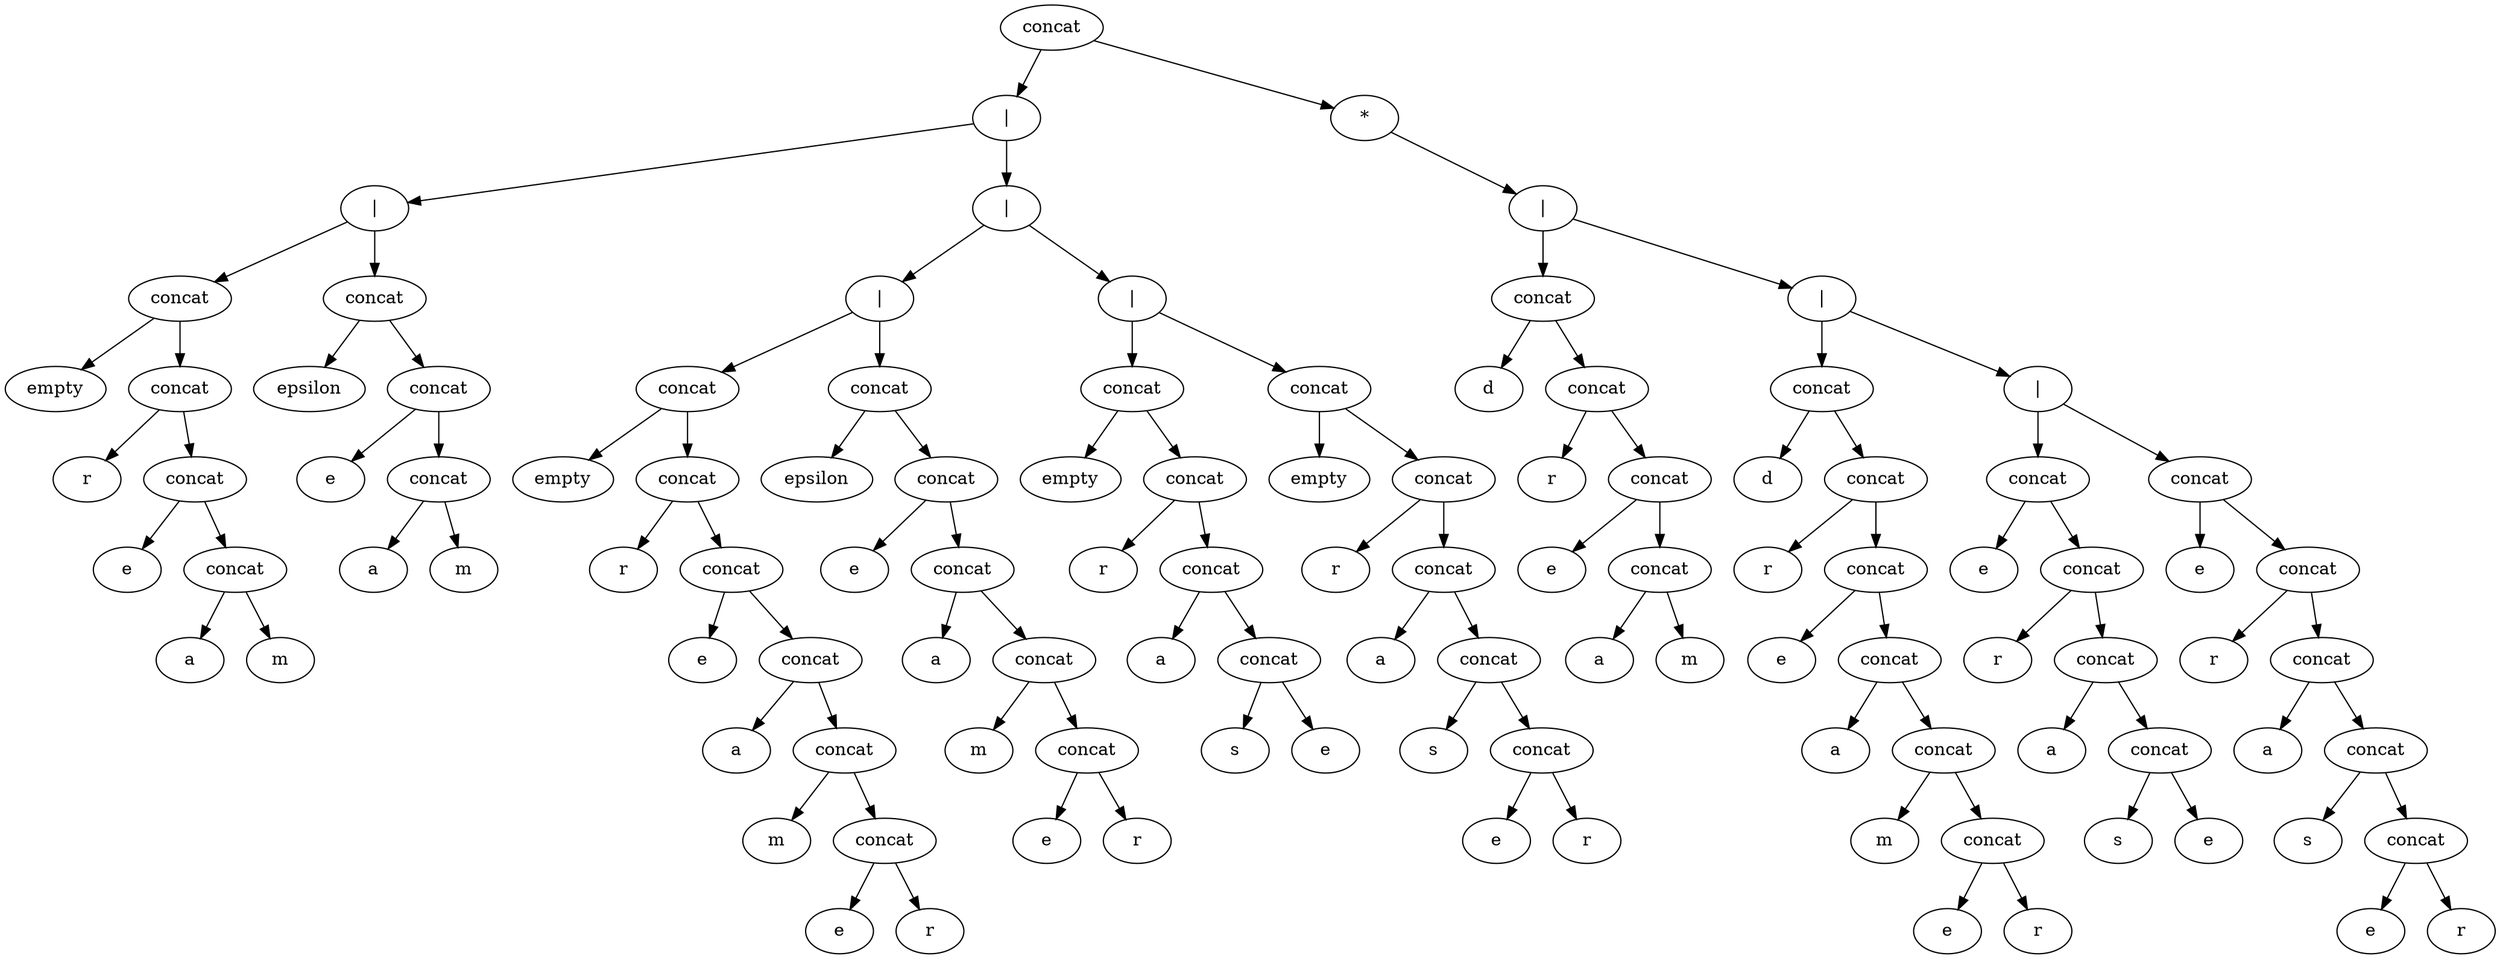 digraph G {
  aowikmmhuevlzwkirqjxdwigqfgbxv [label="concat"];
  aowikmmhuevlzwkirqjxdwigqfgbxv -> fjrgaixufxxilrwnpywryftxicnwqb;
  fjrgaixufxxilrwnpywryftxicnwqb [label="|"];
  fjrgaixufxxilrwnpywryftxicnwqb -> vmaatbnpcyzdoobpydmlmhotimxpsg;
  vmaatbnpcyzdoobpydmlmhotimxpsg [label="|"];
  vmaatbnpcyzdoobpydmlmhotimxpsg -> oghbfhqatencdrvgliaqrqbvqpgszb;
  oghbfhqatencdrvgliaqrqbvqpgszb [label="concat"];
  oghbfhqatencdrvgliaqrqbvqpgszb -> ckwosfwiekpfqpuwzqpcsxhjqjckao;
  ckwosfwiekpfqpuwzqpcsxhjqjckao [label="empty"];
  oghbfhqatencdrvgliaqrqbvqpgszb -> fgflefkdbfxmubsspeywwesblgshzo;
  fgflefkdbfxmubsspeywwesblgshzo [label="concat"];
  fgflefkdbfxmubsspeywwesblgshzo -> rpcjklkgnlydpdnghpbtkwydopguil;
  rpcjklkgnlydpdnghpbtkwydopguil [label="r"];
  fgflefkdbfxmubsspeywwesblgshzo -> ddjpigkgodxrvgyvopjpjpqqvauite;
  ddjpigkgodxrvgyvopjpjpqqvauite [label="concat"];
  ddjpigkgodxrvgyvopjpjpqqvauite -> szmxenzniylfvdtqaayulqbjdhtewk;
  szmxenzniylfvdtqaayulqbjdhtewk [label="e"];
  ddjpigkgodxrvgyvopjpjpqqvauite -> sqzcrnfgainadfftvmxaiapuicdetl;
  sqzcrnfgainadfftvmxaiapuicdetl [label="concat"];
  sqzcrnfgainadfftvmxaiapuicdetl -> rdcmuonmtqwprxsyxrmclbohliuwke;
  rdcmuonmtqwprxsyxrmclbohliuwke [label="a"];
  sqzcrnfgainadfftvmxaiapuicdetl -> qwgkxbypjyvucywgeajewswknaofau;
  qwgkxbypjyvucywgeajewswknaofau [label="m"];
  vmaatbnpcyzdoobpydmlmhotimxpsg -> uccjunwriqwovswgbdguoydwrqosii;
  uccjunwriqwovswgbdguoydwrqosii [label="concat"];
  uccjunwriqwovswgbdguoydwrqosii -> ydvicgihdqigqkdgtoqbrkbzripryu;
  ydvicgihdqigqkdgtoqbrkbzripryu [label="epsilon"];
  uccjunwriqwovswgbdguoydwrqosii -> cugevrkhhgvjurocbfvhbhfpktydkh;
  cugevrkhhgvjurocbfvhbhfpktydkh [label="concat"];
  cugevrkhhgvjurocbfvhbhfpktydkh -> unfztylvnbhojdqcnmbenjfbkenspy;
  unfztylvnbhojdqcnmbenjfbkenspy [label="e"];
  cugevrkhhgvjurocbfvhbhfpktydkh -> htscdzqtoulttmpgjavvyqxnnnwqlb;
  htscdzqtoulttmpgjavvyqxnnnwqlb [label="concat"];
  htscdzqtoulttmpgjavvyqxnnnwqlb -> fiektkvtwtiyvaphehqxcikkjqdypy;
  fiektkvtwtiyvaphehqxcikkjqdypy [label="a"];
  htscdzqtoulttmpgjavvyqxnnnwqlb -> xniellogwutxyslyfmkbwutfmdndqm;
  xniellogwutxyslyfmkbwutfmdndqm [label="m"];
  fjrgaixufxxilrwnpywryftxicnwqb -> gioyyuzswxpxmyzhiyrsocjpfjtqgu;
  gioyyuzswxpxmyzhiyrsocjpfjtqgu [label="|"];
  gioyyuzswxpxmyzhiyrsocjpfjtqgu -> leknecokwxwxgwuejkkoeimexqgynj;
  leknecokwxwxgwuejkkoeimexqgynj [label="|"];
  leknecokwxwxgwuejkkoeimexqgynj -> nxzmitfverqexyuuegsjhtcknkcfjn;
  nxzmitfverqexyuuegsjhtcknkcfjn [label="concat"];
  nxzmitfverqexyuuegsjhtcknkcfjn -> teycyxfusvoroaspdzgdmaurcvgcqn;
  teycyxfusvoroaspdzgdmaurcvgcqn [label="empty"];
  nxzmitfverqexyuuegsjhtcknkcfjn -> zmbsfgocinfwtnhazsaselhathnyni;
  zmbsfgocinfwtnhazsaselhathnyni [label="concat"];
  zmbsfgocinfwtnhazsaselhathnyni -> wnxnyqlfmoxtxorbwvysjlrhpgzidq;
  wnxnyqlfmoxtxorbwvysjlrhpgzidq [label="r"];
  zmbsfgocinfwtnhazsaselhathnyni -> rqhbadbfwegkpecbrmelqzuupgkzsu;
  rqhbadbfwegkpecbrmelqzuupgkzsu [label="concat"];
  rqhbadbfwegkpecbrmelqzuupgkzsu -> etkeulyxyxijcrfhiafvotztjkgijp;
  etkeulyxyxijcrfhiafvotztjkgijp [label="e"];
  rqhbadbfwegkpecbrmelqzuupgkzsu -> yzwpaganjdlonooivntoejfbdpszlm;
  yzwpaganjdlonooivntoejfbdpszlm [label="concat"];
  yzwpaganjdlonooivntoejfbdpszlm -> gavneoxpbxkswluepiorkcykzqyyiz;
  gavneoxpbxkswluepiorkcykzqyyiz [label="a"];
  yzwpaganjdlonooivntoejfbdpszlm -> cbwbxpzbvhcasrnztfbeqowbtqwopg;
  cbwbxpzbvhcasrnztfbeqowbtqwopg [label="concat"];
  cbwbxpzbvhcasrnztfbeqowbtqwopg -> aetscrymyyukbjwlohmyarnflikomf;
  aetscrymyyukbjwlohmyarnflikomf [label="m"];
  cbwbxpzbvhcasrnztfbeqowbtqwopg -> tihabsfonbgmccstbgfmsuuxumbpds;
  tihabsfonbgmccstbgfmsuuxumbpds [label="concat"];
  tihabsfonbgmccstbgfmsuuxumbpds -> yunxdkkpwylaiokuipmhwddhxkjlco;
  yunxdkkpwylaiokuipmhwddhxkjlco [label="e"];
  tihabsfonbgmccstbgfmsuuxumbpds -> nspuemhryeudhqtksydiylscvevpwn;
  nspuemhryeudhqtksydiylscvevpwn [label="r"];
  leknecokwxwxgwuejkkoeimexqgynj -> bzzyhgysalfkoqejolnexzooiukcbw;
  bzzyhgysalfkoqejolnexzooiukcbw [label="concat"];
  bzzyhgysalfkoqejolnexzooiukcbw -> rnfsjlzjvlpaiurxquypdyrfyukiqc;
  rnfsjlzjvlpaiurxquypdyrfyukiqc [label="epsilon"];
  bzzyhgysalfkoqejolnexzooiukcbw -> kfqjfhguecrjglalcviygdeouryaet;
  kfqjfhguecrjglalcviygdeouryaet [label="concat"];
  kfqjfhguecrjglalcviygdeouryaet -> rywykumhmljrxyjncfhtnttpwhjhhn;
  rywykumhmljrxyjncfhtnttpwhjhhn [label="e"];
  kfqjfhguecrjglalcviygdeouryaet -> zselzcfhehlzkfegbblvbhpjevekmi;
  zselzcfhehlzkfegbblvbhpjevekmi [label="concat"];
  zselzcfhehlzkfegbblvbhpjevekmi -> npomdjdmkoybycspsolpaujitmahez;
  npomdjdmkoybycspsolpaujitmahez [label="a"];
  zselzcfhehlzkfegbblvbhpjevekmi -> chlvptdmxcspzjlumthppqxwhzseab;
  chlvptdmxcspzjlumthppqxwhzseab [label="concat"];
  chlvptdmxcspzjlumthppqxwhzseab -> rtxlyjmzwsiuuzhtmhnhjyzxrrnqkw;
  rtxlyjmzwsiuuzhtmhnhjyzxrrnqkw [label="m"];
  chlvptdmxcspzjlumthppqxwhzseab -> gtpooiccqmxcyrqodkhyjqszgawyip;
  gtpooiccqmxcyrqodkhyjqszgawyip [label="concat"];
  gtpooiccqmxcyrqodkhyjqszgawyip -> lvkpeuzrinygrhbjtzzumbecwrbjoe;
  lvkpeuzrinygrhbjtzzumbecwrbjoe [label="e"];
  gtpooiccqmxcyrqodkhyjqszgawyip -> xsiyzrmyulqfvlwzzzxswrjzgcxdsv;
  xsiyzrmyulqfvlwzzzxswrjzgcxdsv [label="r"];
  gioyyuzswxpxmyzhiyrsocjpfjtqgu -> rrnfkcvxwxdgdwxsifchhmkggjtyif;
  rrnfkcvxwxdgdwxsifchhmkggjtyif [label="|"];
  rrnfkcvxwxdgdwxsifchhmkggjtyif -> agglujdznmyshlhuigysdkkqpgfsju;
  agglujdznmyshlhuigysdkkqpgfsju [label="concat"];
  agglujdznmyshlhuigysdkkqpgfsju -> tmytynpqchrgyhjvbawxqnrgxcupiz;
  tmytynpqchrgyhjvbawxqnrgxcupiz [label="empty"];
  agglujdznmyshlhuigysdkkqpgfsju -> cwzggrkpygyxpbjteubkmubypxjuex;
  cwzggrkpygyxpbjteubkmubypxjuex [label="concat"];
  cwzggrkpygyxpbjteubkmubypxjuex -> ifrxrmuqjfmxxosesexyacoesebozc;
  ifrxrmuqjfmxxosesexyacoesebozc [label="r"];
  cwzggrkpygyxpbjteubkmubypxjuex -> dhhkshyfehcepfdvbooecchrzottki;
  dhhkshyfehcepfdvbooecchrzottki [label="concat"];
  dhhkshyfehcepfdvbooecchrzottki -> hxzymmdpbkcjzaahxbgjazcrjalphv;
  hxzymmdpbkcjzaahxbgjazcrjalphv [label="a"];
  dhhkshyfehcepfdvbooecchrzottki -> whzumltyxcpmbbzzfcvxioasddwyad;
  whzumltyxcpmbbzzfcvxioasddwyad [label="concat"];
  whzumltyxcpmbbzzfcvxioasddwyad -> zhwncficwhgpywuycoewsimrygloks;
  zhwncficwhgpywuycoewsimrygloks [label="s"];
  whzumltyxcpmbbzzfcvxioasddwyad -> qvcmpkynuupypierlwxrguxcaxlbpf;
  qvcmpkynuupypierlwxrguxcaxlbpf [label="e"];
  rrnfkcvxwxdgdwxsifchhmkggjtyif -> atwwurnrbnwydzqiqmlwogqrpvtmup;
  atwwurnrbnwydzqiqmlwogqrpvtmup [label="concat"];
  atwwurnrbnwydzqiqmlwogqrpvtmup -> kqixlullcazklvgrwwjajouzwrmlhb;
  kqixlullcazklvgrwwjajouzwrmlhb [label="empty"];
  atwwurnrbnwydzqiqmlwogqrpvtmup -> ksexgugzxycejyxlsqohvlemkfkmmp;
  ksexgugzxycejyxlsqohvlemkfkmmp [label="concat"];
  ksexgugzxycejyxlsqohvlemkfkmmp -> thpblnnoizfhlvegehmidnntlemwav;
  thpblnnoizfhlvegehmidnntlemwav [label="r"];
  ksexgugzxycejyxlsqohvlemkfkmmp -> dmynfnvqgvwlgepjsxfclhvyapddyr;
  dmynfnvqgvwlgepjsxfclhvyapddyr [label="concat"];
  dmynfnvqgvwlgepjsxfclhvyapddyr -> yfovmddquycbnykewybpmdlxycymgm;
  yfovmddquycbnykewybpmdlxycymgm [label="a"];
  dmynfnvqgvwlgepjsxfclhvyapddyr -> jnoerztqerdbvvwwapfshddevvxtod;
  jnoerztqerdbvvwwapfshddevvxtod [label="concat"];
  jnoerztqerdbvvwwapfshddevvxtod -> yghcybxnpisfesxhudyqbuywfygmax;
  yghcybxnpisfesxhudyqbuywfygmax [label="s"];
  jnoerztqerdbvvwwapfshddevvxtod -> ptvzndztsfjakmyuwmnvmfgsruoiay;
  ptvzndztsfjakmyuwmnvmfgsruoiay [label="concat"];
  ptvzndztsfjakmyuwmnvmfgsruoiay -> nrrwhxesiuwprcvcwwyzmekrwptgqc;
  nrrwhxesiuwprcvcwwyzmekrwptgqc [label="e"];
  ptvzndztsfjakmyuwmnvmfgsruoiay -> jmixrvtxwkvjneluxsbzsyqkpiingp;
  jmixrvtxwkvjneluxsbzsyqkpiingp [label="r"];
  aowikmmhuevlzwkirqjxdwigqfgbxv -> pbenizvostrggahzatzswfaekblhos;
  pbenizvostrggahzatzswfaekblhos [label="*"];
  pbenizvostrggahzatzswfaekblhos -> fcpcaxnnpzpvwvrrqsyhdakvwjtcok;
  fcpcaxnnpzpvwvrrqsyhdakvwjtcok [label="|"];
  fcpcaxnnpzpvwvrrqsyhdakvwjtcok -> mopzjrlaphfgujpygspyyourglbwnp;
  mopzjrlaphfgujpygspyyourglbwnp [label="concat"];
  mopzjrlaphfgujpygspyyourglbwnp -> rxqvzxbtyhtpgbdxyntkbqvzhgbjqj;
  rxqvzxbtyhtpgbdxyntkbqvzhgbjqj [label="d"];
  mopzjrlaphfgujpygspyyourglbwnp -> lcjpxoubbffbmoaepiulunbcoztvgh;
  lcjpxoubbffbmoaepiulunbcoztvgh [label="concat"];
  lcjpxoubbffbmoaepiulunbcoztvgh -> gguoiqemtpujfltyxnitaelhhcgril;
  gguoiqemtpujfltyxnitaelhhcgril [label="r"];
  lcjpxoubbffbmoaepiulunbcoztvgh -> zfxswfykmtnuhdaqryofeahtogkmnb;
  zfxswfykmtnuhdaqryofeahtogkmnb [label="concat"];
  zfxswfykmtnuhdaqryofeahtogkmnb -> czdnrcrpaftourikywqrkunytkrqmj;
  czdnrcrpaftourikywqrkunytkrqmj [label="e"];
  zfxswfykmtnuhdaqryofeahtogkmnb -> mnuoshrfblabwkiahtphbrwxdbbyri;
  mnuoshrfblabwkiahtphbrwxdbbyri [label="concat"];
  mnuoshrfblabwkiahtphbrwxdbbyri -> zzcjocwzkodrqxbvqivwypvmgpmmib;
  zzcjocwzkodrqxbvqivwypvmgpmmib [label="a"];
  mnuoshrfblabwkiahtphbrwxdbbyri -> tlkspbphyhqraubxwdrtopmolrujmu;
  tlkspbphyhqraubxwdrtopmolrujmu [label="m"];
  fcpcaxnnpzpvwvrrqsyhdakvwjtcok -> gcsrcyndgrdwtklczgrcaopybgpjwu;
  gcsrcyndgrdwtklczgrcaopybgpjwu [label="|"];
  gcsrcyndgrdwtklczgrcaopybgpjwu -> lpwoqtiotwxwhydyspjwbelwcpxnlg;
  lpwoqtiotwxwhydyspjwbelwcpxnlg [label="concat"];
  lpwoqtiotwxwhydyspjwbelwcpxnlg -> vmfsulcfaxihoxobtutnrvpvrefvpp;
  vmfsulcfaxihoxobtutnrvpvrefvpp [label="d"];
  lpwoqtiotwxwhydyspjwbelwcpxnlg -> xvqiaxzgppppqnaeblwwggosmvgspt;
  xvqiaxzgppppqnaeblwwggosmvgspt [label="concat"];
  xvqiaxzgppppqnaeblwwggosmvgspt -> tmijkfupnorkzibducygspqvjkhdko;
  tmijkfupnorkzibducygspqvjkhdko [label="r"];
  xvqiaxzgppppqnaeblwwggosmvgspt -> pfwefbhlbxgzdsxvnmubozbvdlgyve;
  pfwefbhlbxgzdsxvnmubozbvdlgyve [label="concat"];
  pfwefbhlbxgzdsxvnmubozbvdlgyve -> ymsianfmkomblwifojtfcolhoxvqma;
  ymsianfmkomblwifojtfcolhoxvqma [label="e"];
  pfwefbhlbxgzdsxvnmubozbvdlgyve -> uqrupwrqmmofkmdnanxtzffcmgjmer;
  uqrupwrqmmofkmdnanxtzffcmgjmer [label="concat"];
  uqrupwrqmmofkmdnanxtzffcmgjmer -> jcfwzqwzmewnyiqkptmoembztmqval;
  jcfwzqwzmewnyiqkptmoembztmqval [label="a"];
  uqrupwrqmmofkmdnanxtzffcmgjmer -> fcmvkvgrysgmtecfaxfosijgqzadyi;
  fcmvkvgrysgmtecfaxfosijgqzadyi [label="concat"];
  fcmvkvgrysgmtecfaxfosijgqzadyi -> kknfwsxrghzoawyegfszdoomqwwdyr;
  kknfwsxrghzoawyegfszdoomqwwdyr [label="m"];
  fcmvkvgrysgmtecfaxfosijgqzadyi -> xcepczybzsyticmurgjzlglchsklyn;
  xcepczybzsyticmurgjzlglchsklyn [label="concat"];
  xcepczybzsyticmurgjzlglchsklyn -> zaryggriymyvmgjqnfqhznploaviub;
  zaryggriymyvmgjqnfqhznploaviub [label="e"];
  xcepczybzsyticmurgjzlglchsklyn -> xefhhfybftaoqwgegubzcccxasmzsh;
  xefhhfybftaoqwgegubzcccxasmzsh [label="r"];
  gcsrcyndgrdwtklczgrcaopybgpjwu -> luuoawnesayqlewxmennlioerrbjtw;
  luuoawnesayqlewxmennlioerrbjtw [label="|"];
  luuoawnesayqlewxmennlioerrbjtw -> axnfoeverpvcwijlljvknrqtjfrmdh;
  axnfoeverpvcwijlljvknrqtjfrmdh [label="concat"];
  axnfoeverpvcwijlljvknrqtjfrmdh -> waigqjtselqvvupbxwdomjriyysmbk;
  waigqjtselqvvupbxwdomjriyysmbk [label="e"];
  axnfoeverpvcwijlljvknrqtjfrmdh -> fwltrkcpkbustwqyoblvazrhgkmsvz;
  fwltrkcpkbustwqyoblvazrhgkmsvz [label="concat"];
  fwltrkcpkbustwqyoblvazrhgkmsvz -> dpgyhebtiuvxqxlaakchkzsyxqerdl;
  dpgyhebtiuvxqxlaakchkzsyxqerdl [label="r"];
  fwltrkcpkbustwqyoblvazrhgkmsvz -> ckodoabhmnzehewlfysykortohrwdy;
  ckodoabhmnzehewlfysykortohrwdy [label="concat"];
  ckodoabhmnzehewlfysykortohrwdy -> nenefylyrpexkxmzdetydxdcwlauuq;
  nenefylyrpexkxmzdetydxdcwlauuq [label="a"];
  ckodoabhmnzehewlfysykortohrwdy -> dnnixtbvbnstskjipqykglibattaef;
  dnnixtbvbnstskjipqykglibattaef [label="concat"];
  dnnixtbvbnstskjipqykglibattaef -> zmvncipnhftxsnuyfyumjfpuxktkrd;
  zmvncipnhftxsnuyfyumjfpuxktkrd [label="s"];
  dnnixtbvbnstskjipqykglibattaef -> qznezfgzcvfuqapczhntvhmkneodgx;
  qznezfgzcvfuqapczhntvhmkneodgx [label="e"];
  luuoawnesayqlewxmennlioerrbjtw -> hxyudecmicltnmapelcuxbaowdesfv;
  hxyudecmicltnmapelcuxbaowdesfv [label="concat"];
  hxyudecmicltnmapelcuxbaowdesfv -> ttgzazjpbadagjdjhjusypggvswdul;
  ttgzazjpbadagjdjhjusypggvswdul [label="e"];
  hxyudecmicltnmapelcuxbaowdesfv -> xipsvmepsgxtmlbfbfrhuvhrccqxyz;
  xipsvmepsgxtmlbfbfrhuvhrccqxyz [label="concat"];
  xipsvmepsgxtmlbfbfrhuvhrccqxyz -> ztldrgafxocdjkchdocfpetmnyajzp;
  ztldrgafxocdjkchdocfpetmnyajzp [label="r"];
  xipsvmepsgxtmlbfbfrhuvhrccqxyz -> pnizjfexfskshatchukmghkjdhrgwv;
  pnizjfexfskshatchukmghkjdhrgwv [label="concat"];
  pnizjfexfskshatchukmghkjdhrgwv -> jsmcoyhawhpqsccxwyupezlwzbndog;
  jsmcoyhawhpqsccxwyupezlwzbndog [label="a"];
  pnizjfexfskshatchukmghkjdhrgwv -> kgixzpyjuplsjrpzgpbwvqlvnubitq;
  kgixzpyjuplsjrpzgpbwvqlvnubitq [label="concat"];
  kgixzpyjuplsjrpzgpbwvqlvnubitq -> iduamcflropzzzphotbyvaurslmhwa;
  iduamcflropzzzphotbyvaurslmhwa [label="s"];
  kgixzpyjuplsjrpzgpbwvqlvnubitq -> nkbjxksrtdbsducglekpwzrjpisnnx;
  nkbjxksrtdbsducglekpwzrjpisnnx [label="concat"];
  nkbjxksrtdbsducglekpwzrjpisnnx -> ofwwzhixxedpghyhrtcarobiuhnjkg;
  ofwwzhixxedpghyhrtcarobiuhnjkg [label="e"];
  nkbjxksrtdbsducglekpwzrjpisnnx -> urklpysrgctdasyokxbaqlzgurhcyj;
  urklpysrgctdasyokxbaqlzgurhcyj [label="r"];
}
